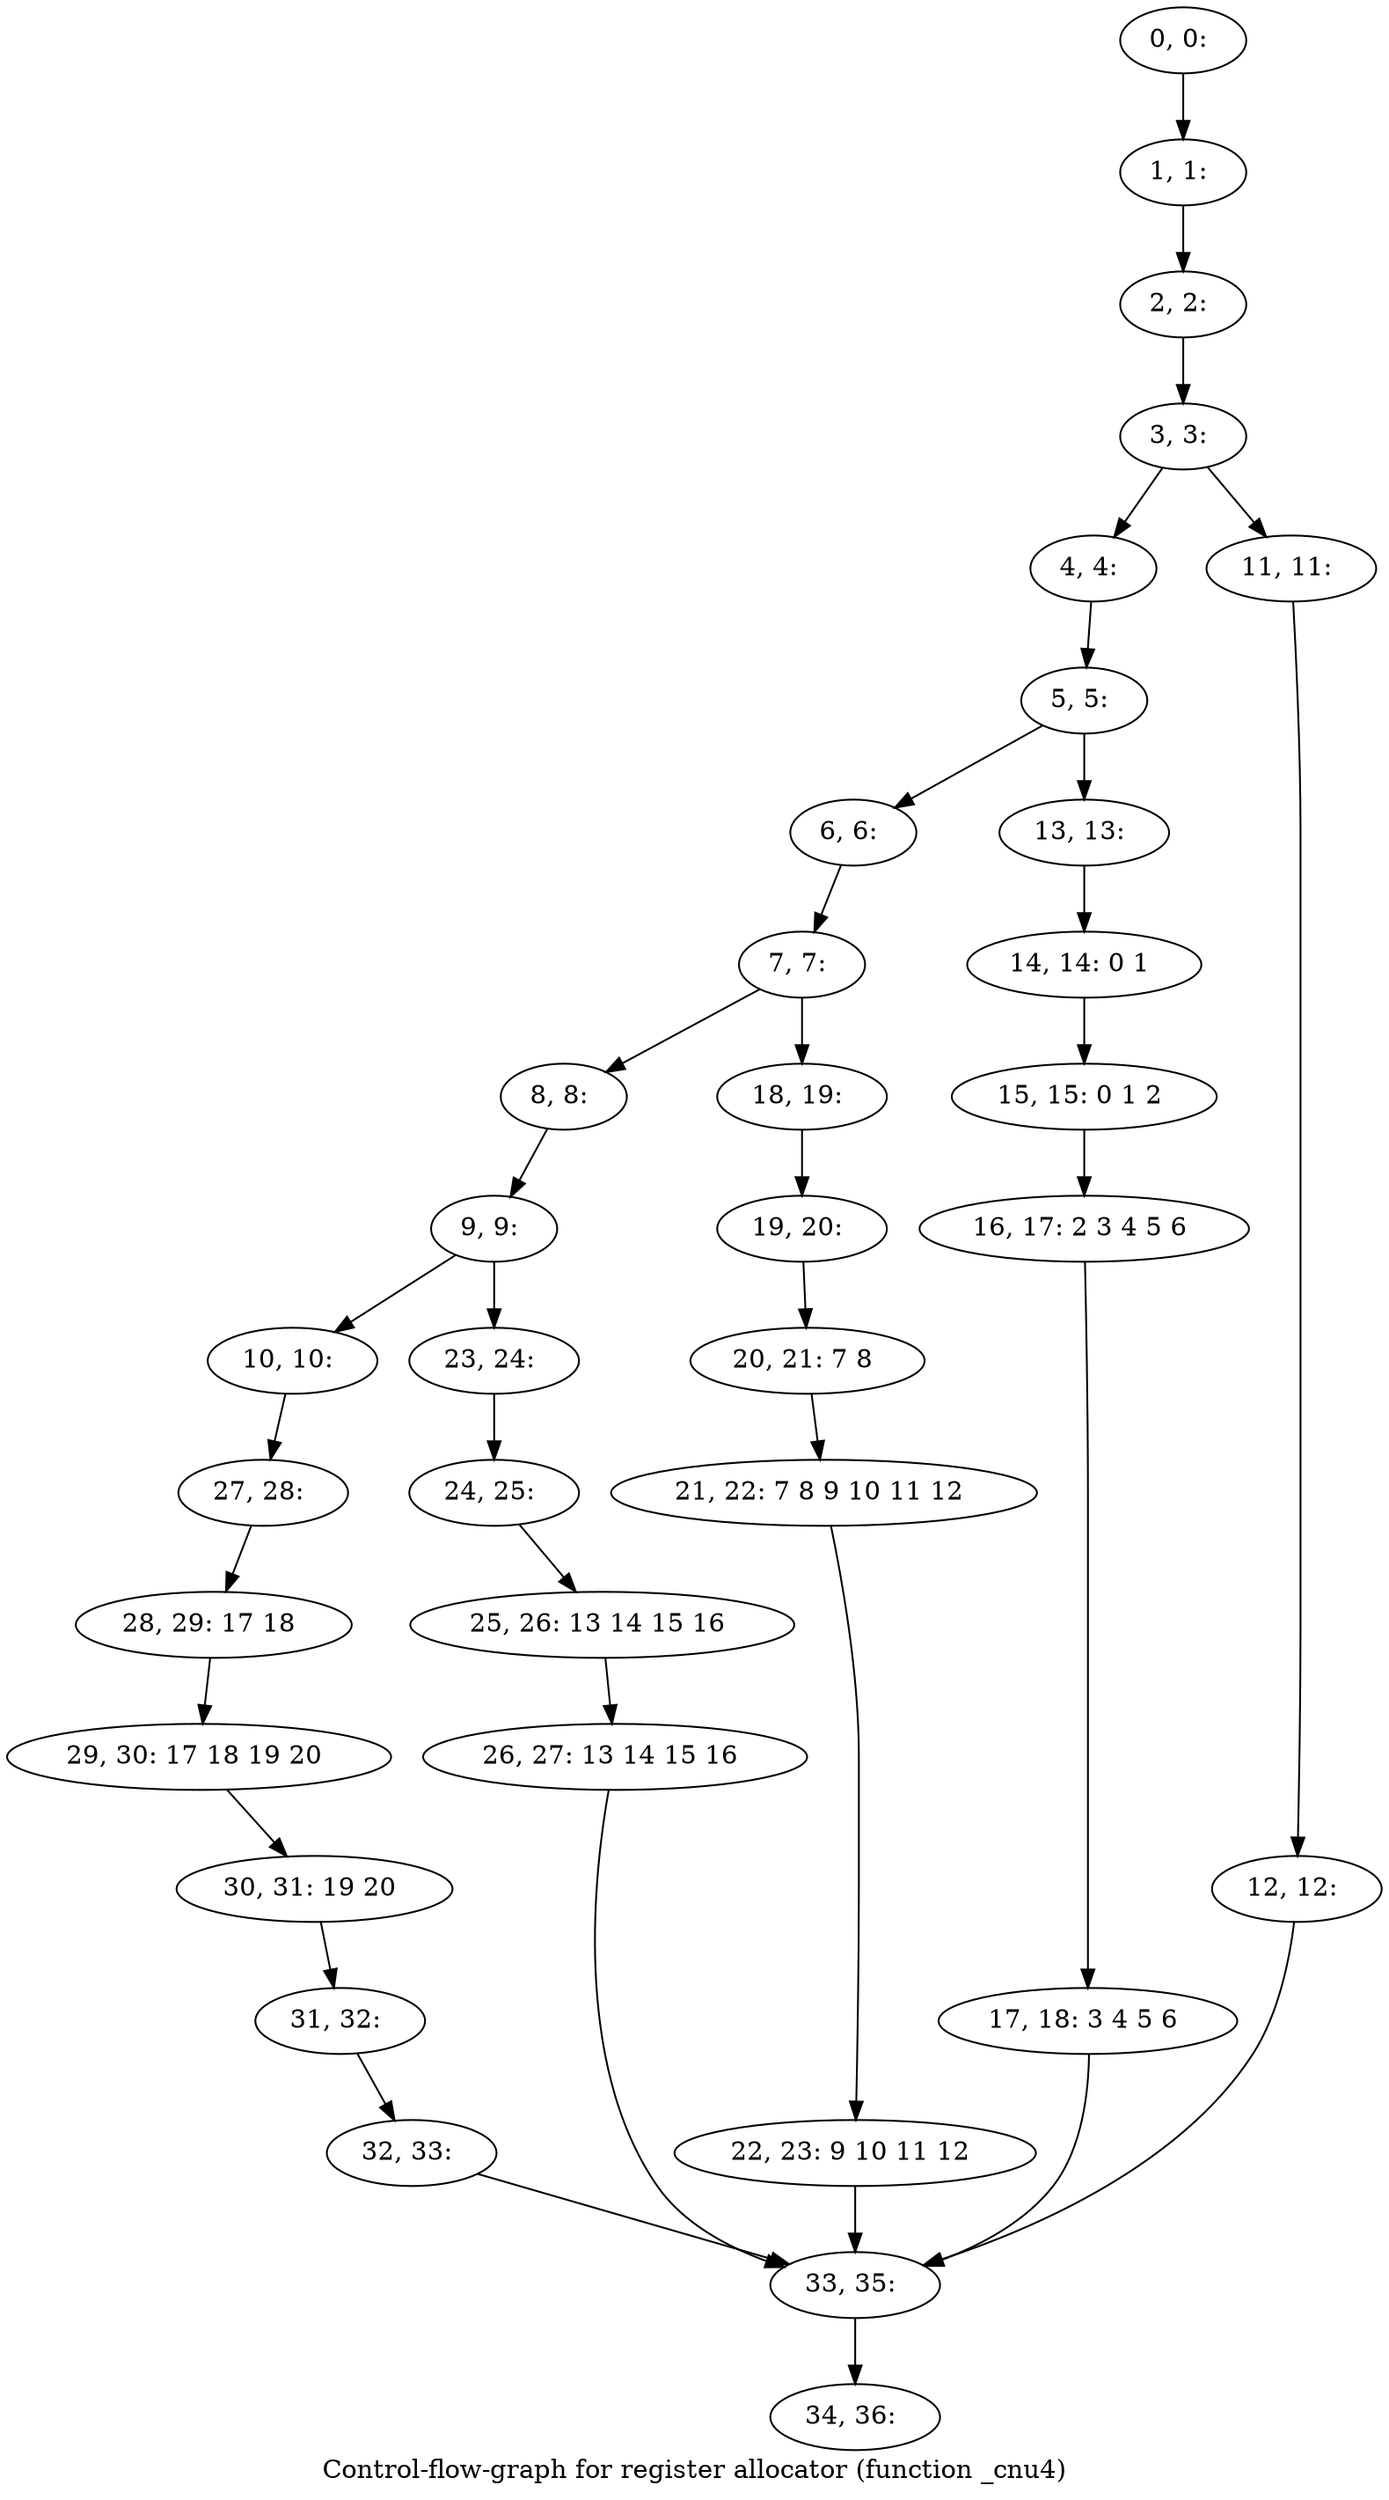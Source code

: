 digraph G {
graph [label="Control-flow-graph for register allocator (function _cnu4)"]
0[label="0, 0: "];
1[label="1, 1: "];
2[label="2, 2: "];
3[label="3, 3: "];
4[label="4, 4: "];
5[label="5, 5: "];
6[label="6, 6: "];
7[label="7, 7: "];
8[label="8, 8: "];
9[label="9, 9: "];
10[label="10, 10: "];
11[label="11, 11: "];
12[label="12, 12: "];
13[label="13, 13: "];
14[label="14, 14: 0 1 "];
15[label="15, 15: 0 1 2 "];
16[label="16, 17: 2 3 4 5 6 "];
17[label="17, 18: 3 4 5 6 "];
18[label="18, 19: "];
19[label="19, 20: "];
20[label="20, 21: 7 8 "];
21[label="21, 22: 7 8 9 10 11 12 "];
22[label="22, 23: 9 10 11 12 "];
23[label="23, 24: "];
24[label="24, 25: "];
25[label="25, 26: 13 14 15 16 "];
26[label="26, 27: 13 14 15 16 "];
27[label="27, 28: "];
28[label="28, 29: 17 18 "];
29[label="29, 30: 17 18 19 20 "];
30[label="30, 31: 19 20 "];
31[label="31, 32: "];
32[label="32, 33: "];
33[label="33, 35: "];
34[label="34, 36: "];
0->1 ;
1->2 ;
2->3 ;
3->4 ;
3->11 ;
4->5 ;
5->6 ;
5->13 ;
6->7 ;
7->8 ;
7->18 ;
8->9 ;
9->10 ;
9->23 ;
10->27 ;
11->12 ;
12->33 ;
13->14 ;
14->15 ;
15->16 ;
16->17 ;
17->33 ;
18->19 ;
19->20 ;
20->21 ;
21->22 ;
22->33 ;
23->24 ;
24->25 ;
25->26 ;
26->33 ;
27->28 ;
28->29 ;
29->30 ;
30->31 ;
31->32 ;
32->33 ;
33->34 ;
}
